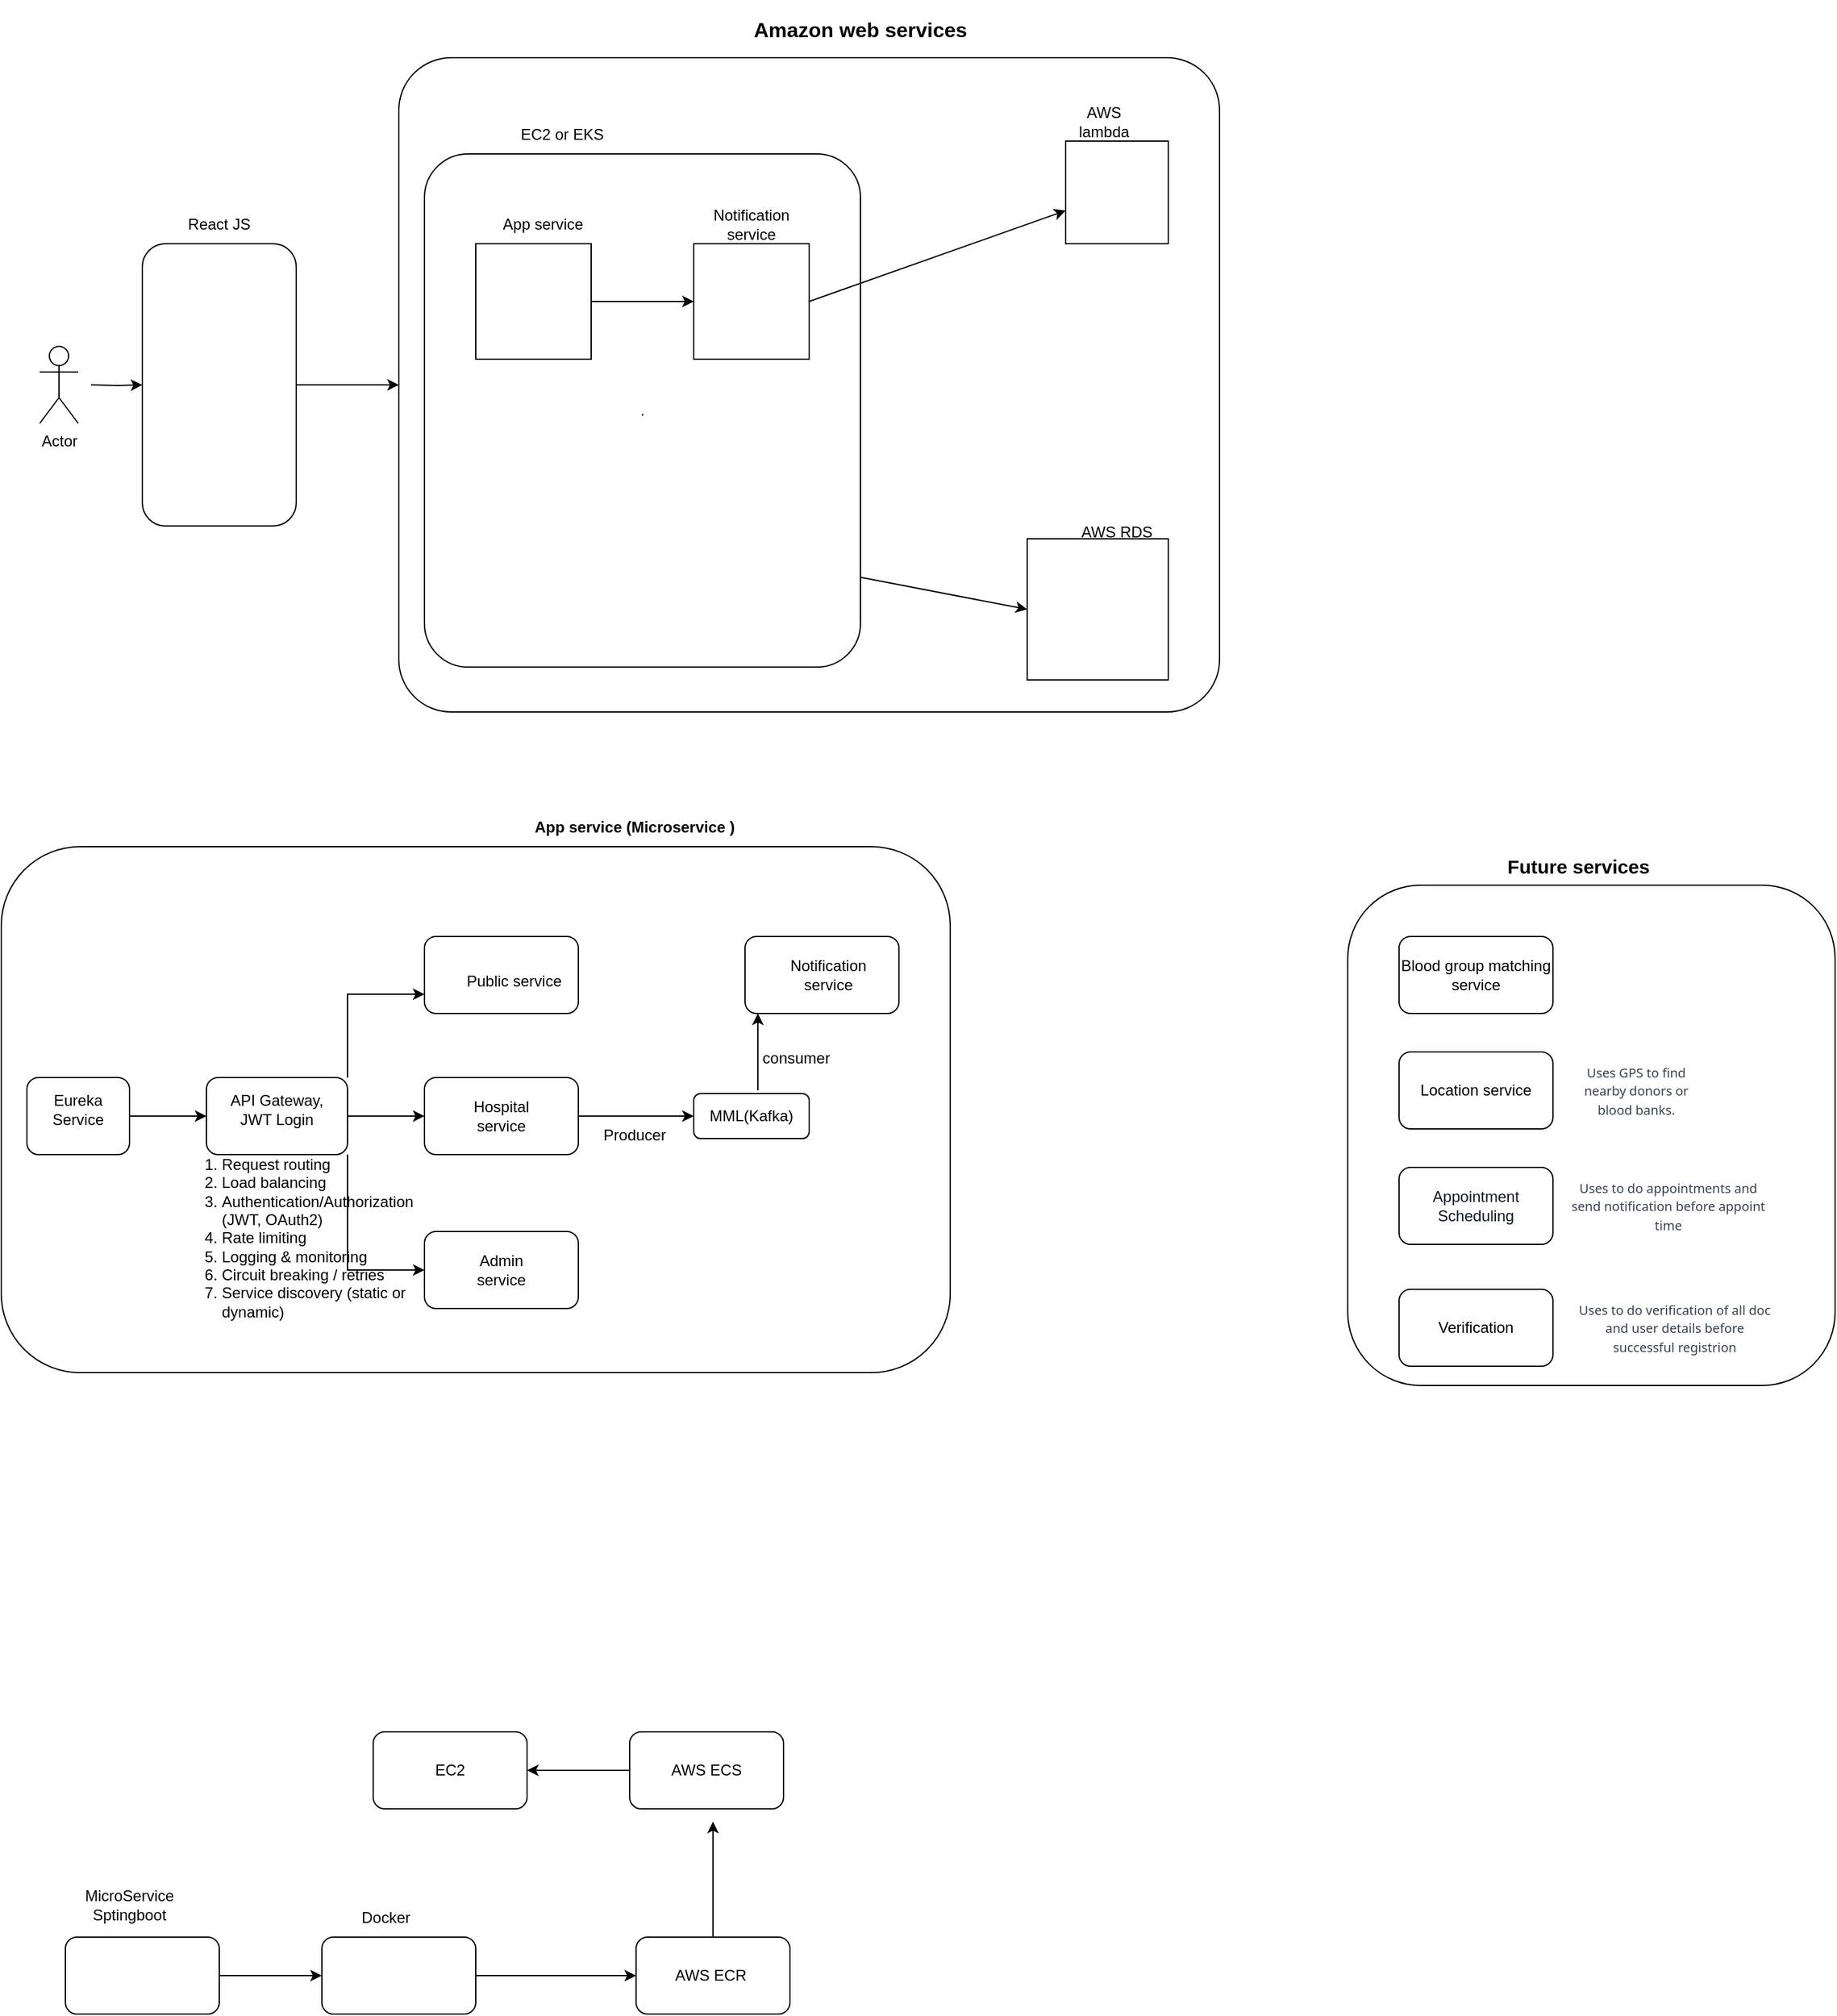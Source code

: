 <mxfile version="28.1.2">
  <diagram name="Page-1" id="vxktUeJqrZU13LSvp0Ff">
    <mxGraphModel dx="1342" dy="1936" grid="1" gridSize="10" guides="1" tooltips="1" connect="1" arrows="1" fold="1" page="1" pageScale="1" pageWidth="850" pageHeight="1100" math="0" shadow="0">
      <root>
        <mxCell id="0" />
        <mxCell id="1" parent="0" />
        <mxCell id="NK7JRGJNXhWVqIlTA4FW-15" value="" style="rounded=1;whiteSpace=wrap;html=1;" parent="1" vertex="1">
          <mxGeometry x="50" y="620" width="740" height="410" as="geometry" />
        </mxCell>
        <mxCell id="i5A7cUCSLx5ugamwF4Ga-7" value="" style="edgeStyle=orthogonalEdgeStyle;rounded=0;orthogonalLoop=1;jettySize=auto;html=1;" parent="1" target="i5A7cUCSLx5ugamwF4Ga-6" edge="1">
          <mxGeometry relative="1" as="geometry">
            <mxPoint x="120" y="260" as="sourcePoint" />
          </mxGeometry>
        </mxCell>
        <mxCell id="i5A7cUCSLx5ugamwF4Ga-9" value="" style="edgeStyle=orthogonalEdgeStyle;rounded=0;orthogonalLoop=1;jettySize=auto;html=1;" parent="1" source="i5A7cUCSLx5ugamwF4Ga-6" target="i5A7cUCSLx5ugamwF4Ga-8" edge="1">
          <mxGeometry relative="1" as="geometry" />
        </mxCell>
        <mxCell id="i5A7cUCSLx5ugamwF4Ga-6" value="" style="rounded=1;whiteSpace=wrap;html=1;" parent="1" vertex="1">
          <mxGeometry x="160" y="150" width="120" height="220" as="geometry" />
        </mxCell>
        <mxCell id="i5A7cUCSLx5ugamwF4Ga-8" value="" style="rounded=1;whiteSpace=wrap;html=1;arcSize=8;" parent="1" vertex="1">
          <mxGeometry x="360" y="5" width="640" height="510" as="geometry" />
        </mxCell>
        <mxCell id="i5A7cUCSLx5ugamwF4Ga-10" value="." style="rounded=1;whiteSpace=wrap;html=1;arcSize=10;" parent="1" vertex="1">
          <mxGeometry x="380" y="80" width="340" height="400" as="geometry" />
        </mxCell>
        <mxCell id="i5A7cUCSLx5ugamwF4Ga-13" value="Actor" style="shape=umlActor;verticalLabelPosition=bottom;verticalAlign=top;html=1;outlineConnect=0;" parent="1" vertex="1">
          <mxGeometry x="80" y="230" width="30" height="60" as="geometry" />
        </mxCell>
        <mxCell id="i5A7cUCSLx5ugamwF4Ga-16" value="" style="whiteSpace=wrap;html=1;aspect=fixed;" parent="1" vertex="1">
          <mxGeometry x="880" y="70" width="80" height="80" as="geometry" />
        </mxCell>
        <mxCell id="i5A7cUCSLx5ugamwF4Ga-20" value="" style="edgeStyle=orthogonalEdgeStyle;rounded=0;orthogonalLoop=1;jettySize=auto;html=1;" parent="1" source="i5A7cUCSLx5ugamwF4Ga-17" target="i5A7cUCSLx5ugamwF4Ga-19" edge="1">
          <mxGeometry relative="1" as="geometry" />
        </mxCell>
        <mxCell id="i5A7cUCSLx5ugamwF4Ga-17" value="" style="whiteSpace=wrap;html=1;aspect=fixed;" parent="1" vertex="1">
          <mxGeometry x="420" y="150" width="90" height="90" as="geometry" />
        </mxCell>
        <mxCell id="i5A7cUCSLx5ugamwF4Ga-18" value="" style="whiteSpace=wrap;html=1;aspect=fixed;" parent="1" vertex="1">
          <mxGeometry x="850" y="380" width="110" height="110" as="geometry" />
        </mxCell>
        <mxCell id="i5A7cUCSLx5ugamwF4Ga-19" value="" style="whiteSpace=wrap;html=1;aspect=fixed;" parent="1" vertex="1">
          <mxGeometry x="590" y="150" width="90" height="90" as="geometry" />
        </mxCell>
        <mxCell id="i5A7cUCSLx5ugamwF4Ga-21" value="React JS" style="text;html=1;align=center;verticalAlign=middle;whiteSpace=wrap;rounded=0;" parent="1" vertex="1">
          <mxGeometry x="190" y="120" width="60" height="30" as="geometry" />
        </mxCell>
        <mxCell id="i5A7cUCSLx5ugamwF4Ga-22" value="" style="endArrow=classic;html=1;rounded=0;exitX=1;exitY=0.5;exitDx=0;exitDy=0;" parent="1" source="i5A7cUCSLx5ugamwF4Ga-19" target="i5A7cUCSLx5ugamwF4Ga-16" edge="1">
          <mxGeometry width="50" height="50" relative="1" as="geometry">
            <mxPoint x="720" y="180" as="sourcePoint" />
            <mxPoint x="770" y="130" as="targetPoint" />
          </mxGeometry>
        </mxCell>
        <mxCell id="i5A7cUCSLx5ugamwF4Ga-23" value="" style="endArrow=classic;html=1;rounded=0;entryX=0;entryY=0.5;entryDx=0;entryDy=0;" parent="1" target="i5A7cUCSLx5ugamwF4Ga-18" edge="1">
          <mxGeometry width="50" height="50" relative="1" as="geometry">
            <mxPoint x="720" y="410" as="sourcePoint" />
            <mxPoint x="770" y="360" as="targetPoint" />
          </mxGeometry>
        </mxCell>
        <mxCell id="i5A7cUCSLx5ugamwF4Ga-24" value="&lt;b&gt;&lt;font style=&quot;font-size: 16px;&quot;&gt;Amazon web services&lt;/font&gt;&lt;/b&gt;" style="text;html=1;align=center;verticalAlign=middle;whiteSpace=wrap;rounded=0;" parent="1" vertex="1">
          <mxGeometry x="630" y="-40" width="180" height="45" as="geometry" />
        </mxCell>
        <mxCell id="i5A7cUCSLx5ugamwF4Ga-26" value="EC2 or EKS" style="text;html=1;align=center;verticalAlign=middle;whiteSpace=wrap;rounded=0;" parent="1" vertex="1">
          <mxGeometry x="435" y="50" width="105" height="30" as="geometry" />
        </mxCell>
        <mxCell id="i5A7cUCSLx5ugamwF4Ga-27" value="App service" style="text;html=1;align=center;verticalAlign=middle;whiteSpace=wrap;rounded=0;" parent="1" vertex="1">
          <mxGeometry x="435" y="120" width="75" height="30" as="geometry" />
        </mxCell>
        <mxCell id="i5A7cUCSLx5ugamwF4Ga-28" value="Notification service" style="text;html=1;align=center;verticalAlign=middle;whiteSpace=wrap;rounded=0;" parent="1" vertex="1">
          <mxGeometry x="605" y="120" width="60" height="30" as="geometry" />
        </mxCell>
        <mxCell id="i5A7cUCSLx5ugamwF4Ga-29" value="AWS lambda" style="text;html=1;align=center;verticalAlign=middle;whiteSpace=wrap;rounded=0;" parent="1" vertex="1">
          <mxGeometry x="880" y="40" width="60" height="30" as="geometry" />
        </mxCell>
        <mxCell id="i5A7cUCSLx5ugamwF4Ga-30" value="AWS RDS" style="text;html=1;align=center;verticalAlign=middle;whiteSpace=wrap;rounded=0;" parent="1" vertex="1">
          <mxGeometry x="890" y="360" width="60" height="30" as="geometry" />
        </mxCell>
        <mxCell id="NK7JRGJNXhWVqIlTA4FW-1" value="" style="rounded=1;whiteSpace=wrap;html=1;" parent="1" vertex="1">
          <mxGeometry x="380" y="690" width="120" height="60" as="geometry" />
        </mxCell>
        <mxCell id="NK7JRGJNXhWVqIlTA4FW-2" value="" style="rounded=1;whiteSpace=wrap;html=1;" parent="1" vertex="1">
          <mxGeometry x="380" y="800" width="120" height="60" as="geometry" />
        </mxCell>
        <mxCell id="NK7JRGJNXhWVqIlTA4FW-3" value="" style="rounded=1;whiteSpace=wrap;html=1;" parent="1" vertex="1">
          <mxGeometry x="380" y="920" width="120" height="60" as="geometry" />
        </mxCell>
        <mxCell id="NK7JRGJNXhWVqIlTA4FW-4" value="" style="rounded=1;whiteSpace=wrap;html=1;" parent="1" vertex="1">
          <mxGeometry x="590" y="812.5" width="90" height="35" as="geometry" />
        </mxCell>
        <mxCell id="NK7JRGJNXhWVqIlTA4FW-5" value="" style="rounded=1;whiteSpace=wrap;html=1;" parent="1" vertex="1">
          <mxGeometry x="630" y="690" width="120" height="60" as="geometry" />
        </mxCell>
        <mxCell id="NK7JRGJNXhWVqIlTA4FW-6" value="Public service" style="text;html=1;align=center;verticalAlign=middle;whiteSpace=wrap;rounded=0;" parent="1" vertex="1">
          <mxGeometry x="410" y="710" width="80" height="30" as="geometry" />
        </mxCell>
        <mxCell id="NK7JRGJNXhWVqIlTA4FW-7" value="Hospital service" style="text;html=1;align=center;verticalAlign=middle;whiteSpace=wrap;rounded=0;" parent="1" vertex="1">
          <mxGeometry x="410" y="815" width="60" height="30" as="geometry" />
        </mxCell>
        <mxCell id="NK7JRGJNXhWVqIlTA4FW-8" value="Admin service" style="text;html=1;align=center;verticalAlign=middle;whiteSpace=wrap;rounded=0;" parent="1" vertex="1">
          <mxGeometry x="410" y="935" width="60" height="30" as="geometry" />
        </mxCell>
        <mxCell id="NK7JRGJNXhWVqIlTA4FW-9" value="MML(Kafka)" style="text;html=1;align=center;verticalAlign=middle;whiteSpace=wrap;rounded=0;" parent="1" vertex="1">
          <mxGeometry x="615" y="815" width="40" height="30" as="geometry" />
        </mxCell>
        <mxCell id="NK7JRGJNXhWVqIlTA4FW-10" value="Notification service" style="text;html=1;align=center;verticalAlign=middle;whiteSpace=wrap;rounded=0;" parent="1" vertex="1">
          <mxGeometry x="665" y="705" width="60" height="30" as="geometry" />
        </mxCell>
        <mxCell id="NK7JRGJNXhWVqIlTA4FW-11" value="" style="endArrow=classic;html=1;rounded=0;" parent="1" edge="1">
          <mxGeometry width="50" height="50" relative="1" as="geometry">
            <mxPoint x="640" y="810" as="sourcePoint" />
            <mxPoint x="640" y="750" as="targetPoint" />
          </mxGeometry>
        </mxCell>
        <mxCell id="NK7JRGJNXhWVqIlTA4FW-12" value="" style="endArrow=classic;html=1;rounded=0;exitX=1;exitY=0.5;exitDx=0;exitDy=0;entryX=0;entryY=0.5;entryDx=0;entryDy=0;" parent="1" source="NK7JRGJNXhWVqIlTA4FW-2" target="NK7JRGJNXhWVqIlTA4FW-4" edge="1">
          <mxGeometry width="50" height="50" relative="1" as="geometry">
            <mxPoint x="650" y="810" as="sourcePoint" />
            <mxPoint x="570" y="830" as="targetPoint" />
          </mxGeometry>
        </mxCell>
        <mxCell id="NK7JRGJNXhWVqIlTA4FW-13" value="Producer" style="text;html=1;align=center;verticalAlign=middle;whiteSpace=wrap;rounded=0;" parent="1" vertex="1">
          <mxGeometry x="514" y="830" width="60" height="30" as="geometry" />
        </mxCell>
        <mxCell id="NK7JRGJNXhWVqIlTA4FW-14" value="consumer" style="text;html=1;align=center;verticalAlign=middle;whiteSpace=wrap;rounded=0;" parent="1" vertex="1">
          <mxGeometry x="640" y="770" width="60" height="30" as="geometry" />
        </mxCell>
        <mxCell id="NK7JRGJNXhWVqIlTA4FW-16" value="&lt;b&gt;App service (Microservice )&lt;/b&gt;" style="text;html=1;align=center;verticalAlign=middle;whiteSpace=wrap;rounded=0;" parent="1" vertex="1">
          <mxGeometry x="458" y="580" width="172" height="50" as="geometry" />
        </mxCell>
        <mxCell id="S5GtdwZr5TdRPACq-Vru-1" value="" style="rounded=1;whiteSpace=wrap;html=1;" parent="1" vertex="1">
          <mxGeometry x="1100" y="650" width="380" height="390" as="geometry" />
        </mxCell>
        <mxCell id="S5GtdwZr5TdRPACq-Vru-2" value="&lt;b&gt;&lt;font style=&quot;font-size: 15px;&quot;&gt;Future services&lt;/font&gt;&lt;/b&gt;" style="text;html=1;align=center;verticalAlign=middle;whiteSpace=wrap;rounded=0;" parent="1" vertex="1">
          <mxGeometry x="1210" y="620" width="140" height="30" as="geometry" />
        </mxCell>
        <mxCell id="S5GtdwZr5TdRPACq-Vru-3" value="Blood group matching service" style="rounded=1;whiteSpace=wrap;html=1;" parent="1" vertex="1">
          <mxGeometry x="1140" y="690" width="120" height="60" as="geometry" />
        </mxCell>
        <mxCell id="S5GtdwZr5TdRPACq-Vru-4" value="Location service" style="rounded=1;whiteSpace=wrap;html=1;" parent="1" vertex="1">
          <mxGeometry x="1140" y="780" width="120" height="60" as="geometry" />
        </mxCell>
        <mxCell id="S5GtdwZr5TdRPACq-Vru-5" value="&lt;span style=&quot;color: rgb(55, 65, 81); font-family: __Inter_e8ce0c, __Inter_Fallback_e8ce0c, ui-sans-serif, system-ui, sans-serif, &amp;quot;Apple Color Emoji&amp;quot;, &amp;quot;Segoe UI Emoji&amp;quot;, &amp;quot;Segoe UI Symbol&amp;quot;, &amp;quot;Noto Color Emoji&amp;quot;; font-size: 10px; text-align: left; background-color: rgb(255, 255, 255);&quot;&gt;Uses GPS to find nearby donors or blood banks.&lt;/span&gt;" style="text;html=1;align=center;verticalAlign=middle;whiteSpace=wrap;rounded=0;" parent="1" vertex="1">
          <mxGeometry x="1270" y="795" width="110" height="30" as="geometry" />
        </mxCell>
        <mxCell id="S5GtdwZr5TdRPACq-Vru-7" value="&lt;span style=&quot;--tw-border-spacing-x: 0; --tw-border-spacing-y: 0; --tw-translate-x: 0; --tw-translate-y: 0; --tw-rotate: 0; --tw-skew-x: 0; --tw-skew-y: 0; --tw-scale-x: 1; --tw-scale-y: 1; --tw-pan-x: ; --tw-pan-y: ; --tw-pinch-zoom: ; --tw-scroll-snap-strictness: proximity; --tw-gradient-from-position: ; --tw-gradient-via-position: ; --tw-gradient-to-position: ; --tw-ordinal: ; --tw-slashed-zero: ; --tw-numeric-figure: ; --tw-numeric-spacing: ; --tw-numeric-fraction: ; --tw-ring-inset: ; --tw-ring-offset-width: 0px; --tw-ring-offset-color: #fff; --tw-ring-color: rgba(59,130,246,.5); --tw-ring-offset-shadow: 0 0 #0000; --tw-ring-shadow: 0 0 #0000; --tw-shadow: 0 0 #0000; --tw-shadow-colored: 0 0 #0000; --tw-blur: ; --tw-brightness: ; --tw-contrast: ; --tw-grayscale: ; --tw-hue-rotate: ; --tw-invert: ; --tw-saturate: ; --tw-sepia: ; --tw-drop-shadow: ; --tw-backdrop-blur: ; --tw-backdrop-brightness: ; --tw-backdrop-contrast: ; --tw-backdrop-grayscale: ; --tw-backdrop-hue-rotate: ; --tw-backdrop-invert: ; --tw-backdrop-opacity: ; --tw-backdrop-saturate: ; --tw-backdrop-sepia: ; --tw-contain-size: ; --tw-contain-layout: ; --tw-contain-paint: ; --tw-contain-style: ; box-sizing: border-box; border: 0px solid rgb(228, 228, 231); color: rgb(17, 24, 39); text-align: left; background-color: rgb(255, 255, 255);&quot;&gt;&lt;font face=&quot;Helvetica&quot; style=&quot;&quot;&gt;Appointment Scheduling&lt;/font&gt;&lt;/span&gt;" style="rounded=1;whiteSpace=wrap;html=1;" parent="1" vertex="1">
          <mxGeometry x="1140" y="870" width="120" height="60" as="geometry" />
        </mxCell>
        <mxCell id="S5GtdwZr5TdRPACq-Vru-8" value="&lt;span style=&quot;color: rgb(55, 65, 81); font-family: __Inter_e8ce0c, __Inter_Fallback_e8ce0c, ui-sans-serif, system-ui, sans-serif, &amp;quot;Apple Color Emoji&amp;quot;, &amp;quot;Segoe UI Emoji&amp;quot;, &amp;quot;Segoe UI Symbol&amp;quot;, &amp;quot;Noto Color Emoji&amp;quot;; font-size: 10px; text-align: left; background-color: rgb(255, 255, 255);&quot;&gt;Uses to do appointments and send notification before appoint time&lt;/span&gt;" style="text;html=1;align=center;verticalAlign=middle;whiteSpace=wrap;rounded=0;" parent="1" vertex="1">
          <mxGeometry x="1270" y="885" width="160" height="30" as="geometry" />
        </mxCell>
        <mxCell id="S5GtdwZr5TdRPACq-Vru-9" value="Verification" style="rounded=1;whiteSpace=wrap;html=1;" parent="1" vertex="1">
          <mxGeometry x="1140" y="965" width="120" height="60" as="geometry" />
        </mxCell>
        <mxCell id="S5GtdwZr5TdRPACq-Vru-10" value="&lt;span style=&quot;color: rgb(55, 65, 81); font-family: __Inter_e8ce0c, __Inter_Fallback_e8ce0c, ui-sans-serif, system-ui, sans-serif, &amp;quot;Apple Color Emoji&amp;quot;, &amp;quot;Segoe UI Emoji&amp;quot;, &amp;quot;Segoe UI Symbol&amp;quot;, &amp;quot;Noto Color Emoji&amp;quot;; font-size: 10px; text-align: left; background-color: rgb(255, 255, 255);&quot;&gt;Uses to do verification of all doc and user details before successful registrion&lt;/span&gt;" style="text;html=1;align=center;verticalAlign=middle;whiteSpace=wrap;rounded=0;" parent="1" vertex="1">
          <mxGeometry x="1275" y="980" width="160" height="30" as="geometry" />
        </mxCell>
        <mxCell id="deOFUhURXbISj46_5wCQ-3" value="" style="edgeStyle=orthogonalEdgeStyle;rounded=0;orthogonalLoop=1;jettySize=auto;html=1;" parent="1" source="deOFUhURXbISj46_5wCQ-1" target="deOFUhURXbISj46_5wCQ-2" edge="1">
          <mxGeometry relative="1" as="geometry" />
        </mxCell>
        <mxCell id="deOFUhURXbISj46_5wCQ-1" value="" style="rounded=1;whiteSpace=wrap;html=1;" parent="1" vertex="1">
          <mxGeometry x="70" y="800" width="80" height="60" as="geometry" />
        </mxCell>
        <mxCell id="deOFUhURXbISj46_5wCQ-14" style="edgeStyle=orthogonalEdgeStyle;rounded=0;orthogonalLoop=1;jettySize=auto;html=1;exitX=1;exitY=0;exitDx=0;exitDy=0;entryX=0;entryY=0.75;entryDx=0;entryDy=0;" parent="1" source="deOFUhURXbISj46_5wCQ-2" target="NK7JRGJNXhWVqIlTA4FW-1" edge="1">
          <mxGeometry relative="1" as="geometry" />
        </mxCell>
        <mxCell id="deOFUhURXbISj46_5wCQ-15" style="edgeStyle=orthogonalEdgeStyle;rounded=0;orthogonalLoop=1;jettySize=auto;html=1;exitX=1;exitY=1;exitDx=0;exitDy=0;entryX=0;entryY=0.5;entryDx=0;entryDy=0;" parent="1" source="deOFUhURXbISj46_5wCQ-2" target="NK7JRGJNXhWVqIlTA4FW-3" edge="1">
          <mxGeometry relative="1" as="geometry" />
        </mxCell>
        <mxCell id="deOFUhURXbISj46_5wCQ-2" value="" style="rounded=1;whiteSpace=wrap;html=1;" parent="1" vertex="1">
          <mxGeometry x="210" y="800" width="110" height="60" as="geometry" />
        </mxCell>
        <mxCell id="deOFUhURXbISj46_5wCQ-6" value="" style="endArrow=classic;html=1;rounded=0;exitX=1;exitY=0.5;exitDx=0;exitDy=0;entryX=0;entryY=0.5;entryDx=0;entryDy=0;" parent="1" source="deOFUhURXbISj46_5wCQ-2" target="NK7JRGJNXhWVqIlTA4FW-2" edge="1">
          <mxGeometry width="50" height="50" relative="1" as="geometry">
            <mxPoint x="510" y="890" as="sourcePoint" />
            <mxPoint x="560" y="840" as="targetPoint" />
          </mxGeometry>
        </mxCell>
        <mxCell id="deOFUhURXbISj46_5wCQ-7" value="Eureka Service" style="text;html=1;align=center;verticalAlign=middle;whiteSpace=wrap;rounded=0;" parent="1" vertex="1">
          <mxGeometry x="80" y="810" width="60" height="30" as="geometry" />
        </mxCell>
        <mxCell id="deOFUhURXbISj46_5wCQ-8" value="API Gateway,&lt;br&gt;JWT Login" style="text;html=1;align=center;verticalAlign=middle;whiteSpace=wrap;rounded=0;" parent="1" vertex="1">
          <mxGeometry x="225" y="810" width="80" height="30" as="geometry" />
        </mxCell>
        <mxCell id="deOFUhURXbISj46_5wCQ-19" value="" style="edgeStyle=orthogonalEdgeStyle;rounded=0;orthogonalLoop=1;jettySize=auto;html=1;" parent="1" source="deOFUhURXbISj46_5wCQ-16" target="deOFUhURXbISj46_5wCQ-18" edge="1">
          <mxGeometry relative="1" as="geometry" />
        </mxCell>
        <mxCell id="deOFUhURXbISj46_5wCQ-16" value="" style="rounded=1;whiteSpace=wrap;html=1;" parent="1" vertex="1">
          <mxGeometry x="100" y="1470" width="120" height="60" as="geometry" />
        </mxCell>
        <mxCell id="deOFUhURXbISj46_5wCQ-17" value="MicroService Sptingboot" style="text;html=1;align=center;verticalAlign=middle;whiteSpace=wrap;rounded=0;" parent="1" vertex="1">
          <mxGeometry x="120" y="1430" width="60" height="30" as="geometry" />
        </mxCell>
        <mxCell id="deOFUhURXbISj46_5wCQ-22" style="edgeStyle=orthogonalEdgeStyle;rounded=0;orthogonalLoop=1;jettySize=auto;html=1;exitX=1;exitY=0.5;exitDx=0;exitDy=0;" parent="1" source="deOFUhURXbISj46_5wCQ-18" target="deOFUhURXbISj46_5wCQ-21" edge="1">
          <mxGeometry relative="1" as="geometry" />
        </mxCell>
        <mxCell id="deOFUhURXbISj46_5wCQ-18" value="" style="rounded=1;whiteSpace=wrap;html=1;" parent="1" vertex="1">
          <mxGeometry x="300" y="1470" width="120" height="60" as="geometry" />
        </mxCell>
        <mxCell id="deOFUhURXbISj46_5wCQ-20" value="Docker" style="text;html=1;align=center;verticalAlign=middle;whiteSpace=wrap;rounded=0;" parent="1" vertex="1">
          <mxGeometry x="320" y="1440" width="60" height="30" as="geometry" />
        </mxCell>
        <mxCell id="deOFUhURXbISj46_5wCQ-23" style="edgeStyle=orthogonalEdgeStyle;rounded=0;orthogonalLoop=1;jettySize=auto;html=1;" parent="1" source="deOFUhURXbISj46_5wCQ-21" edge="1">
          <mxGeometry relative="1" as="geometry">
            <mxPoint x="605" y="1380" as="targetPoint" />
          </mxGeometry>
        </mxCell>
        <mxCell id="deOFUhURXbISj46_5wCQ-21" value="AWS ECR&amp;nbsp;" style="rounded=1;whiteSpace=wrap;html=1;" parent="1" vertex="1">
          <mxGeometry x="545" y="1470" width="120" height="60" as="geometry" />
        </mxCell>
        <mxCell id="deOFUhURXbISj46_5wCQ-27" value="" style="edgeStyle=orthogonalEdgeStyle;rounded=0;orthogonalLoop=1;jettySize=auto;html=1;" parent="1" source="deOFUhURXbISj46_5wCQ-24" target="deOFUhURXbISj46_5wCQ-26" edge="1">
          <mxGeometry relative="1" as="geometry" />
        </mxCell>
        <mxCell id="deOFUhURXbISj46_5wCQ-24" value="AWS ECS" style="rounded=1;whiteSpace=wrap;html=1;" parent="1" vertex="1">
          <mxGeometry x="540" y="1310" width="120" height="60" as="geometry" />
        </mxCell>
        <mxCell id="deOFUhURXbISj46_5wCQ-26" value="EC2" style="rounded=1;whiteSpace=wrap;html=1;" parent="1" vertex="1">
          <mxGeometry x="340" y="1310" width="120" height="60" as="geometry" />
        </mxCell>
        <mxCell id="3QPV5LhBgYnuUJK8Rxn5-2" value="&lt;ol&gt;&lt;li&gt;Request routing&lt;/li&gt;&lt;li&gt;Load balancing&lt;/li&gt;&lt;li&gt;Authentication/Authorization (JWT, OAuth2)&lt;/li&gt;&lt;li&gt;Rate limiting&lt;/li&gt;&lt;li&gt;Logging &amp;amp; monitoring&lt;/li&gt;&lt;li&gt;Circuit breaking / retries&lt;/li&gt;&lt;li&gt;Service discovery (static or dynamic)&lt;/li&gt;&lt;/ol&gt;" style="text;strokeColor=none;fillColor=none;html=1;whiteSpace=wrap;verticalAlign=middle;overflow=hidden;" parent="1" vertex="1">
          <mxGeometry x="180" y="845" width="215" height="160" as="geometry" />
        </mxCell>
      </root>
    </mxGraphModel>
  </diagram>
</mxfile>
